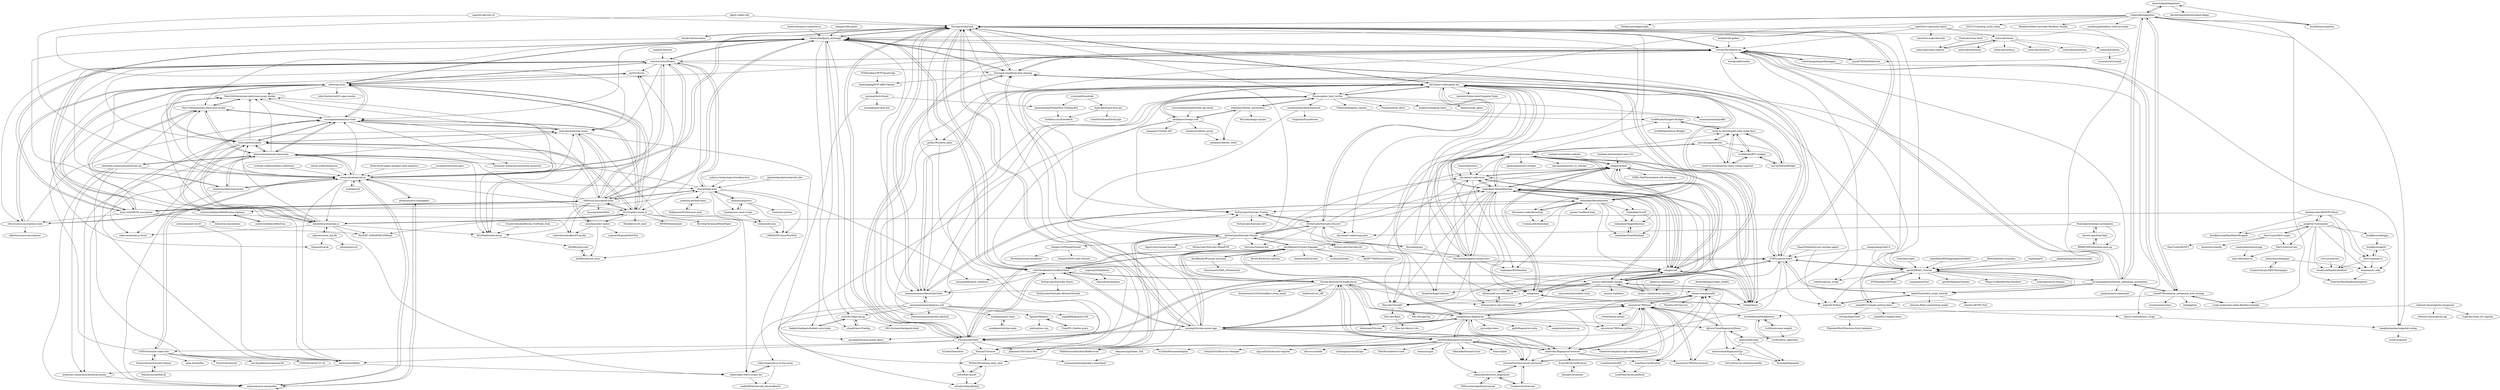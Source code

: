 digraph G {
"decentraland/dappeteer" -> "ChainSafe/dappeteer"
"decentraland/dappeteer" -> "decentraland/decentraland-dapps" ["e"=1]
"skillnull/DeviceJs" -> "AJLoveChina/fingerprintDemo"
"skillnull/DeviceJs" -> "mestarshine/fingerprint2js"
"skillnull/DeviceJs" -> "winner-hue/pjstealth"
"skillnull/DeviceJs" -> "fanxinqi/fingerprint"
"AJLoveChina/fingerprintDemo" -> "musiclover789/luna"
"AJLoveChina/fingerprintDemo" -> "winner-hue/pjstealth"
"AJLoveChina/fingerprintDemo" -> "musiclover789/luna-browser"
"AJLoveChina/fingerprintDemo" -> "mestarshine/fingerprint2js"
"AJLoveChina/fingerprintDemo" -> "skillnull/DeviceJs"
"AJLoveChina/fingerprintDemo" -> "fanxinqi/fingerprint"
"binance/binance-connector-js" -> "catsats/backpack_exchange" ["e"=1]
"lorey/mlscraper" -> "gm365/Web3_Tutorial" ["e"=1]
"kodadot/nft-gallery" -> "wxtsky/MyWalletScan" ["e"=1]
"ChainSafe/dappeteer" -> "decentraland/dappeteer"
"ChainSafe/dappeteer" -> "Synthetixio/synpress" ["e"=1]
"ChainSafe/dappeteer" -> "TenKeyLabs/dappwright" ["e"=1]
"ChainSafe/dappeteer" -> "luoyeETH/selenium_metamask_auto_testing"
"ChainSafe/dappeteer" -> "GGCCCC/airdrop_multi_claim" ["e"=1]
"ChainSafe/dappeteer" -> "javerianadeem/selenium_metamask_automation"
"ChainSafe/dappeteer" -> "script-money/ens-claim-flashbot-example" ["e"=1]
"ChainSafe/dappeteer" -> "flashbots/ethers-provider-flashbots-bundle" ["e"=1]
"ChainSafe/dappeteer" -> "liangfenxiaodao/snapshot-voting"
"ChainSafe/dappeteer" -> "Fooyao/galxe_bind_twitter"
"ChainSafe/dappeteer" -> "cawabunga/headless-web3-provider"
"ChainSafe/dappeteer" -> "0xsongsu/dailytask"
"AtuboDad/playwright_stealth" -> "winner-hue/pjstealth" ["e"=1]
"Synthetixio/synpress" -> "ChainSafe/dappeteer" ["e"=1]
"Synthetixio/synpress" -> "decentraland/dappeteer" ["e"=1]
"chainfeeds/RSSAggregatorforWeb3" -> "gm365/Web3_Tutorial" ["e"=1]
"fltenwall/web3-awesome" -> "gm365/Web3_Tutorial" ["e"=1]
"ordinals/ord" -> "atomicals/atomicals-js" ["e"=1]
"script-money/ens-claim-flashbot-example" -> "luoyeETH/selenium_metamask_auto_testing" ["e"=1]
"wangschang/web3.0" -> "gm365/Web3_Tutorial" ["e"=1]
"wangschang/web3.0" -> "COINsciencer/web3" ["e"=1]
"tmplink/ipv6" -> "gm365/Web3_Tutorial" ["e"=1]
"gm365/Web3_Tutorial" -> "AndreTsao/web3_script_tutorial"
"gm365/Web3_Tutorial" -> "0xsongsu/dailytask"
"gm365/Web3_Tutorial" -> "COINsciencer/web3"
"gm365/Web3_Tutorial" -> "wxtsky/MyWalletScan"
"gm365/Web3_Tutorial" -> "Wiger123/BuidlerDao-Flashbot" ["e"=1]
"gm365/Web3_Tutorial" -> "junjie9021/simple-airdrop-demo"
"gm365/Web3_Tutorial" -> "web3yc/zksync_script" ["e"=1]
"gm365/Web3_Tutorial" -> "icepy/0x-Python"
"gm365/Web3_Tutorial" -> "hotbroker/jiucai-dreame"
"gm365/Web3_Tutorial" -> "catsats/backpack_exchange"
"gm365/Web3_Tutorial" -> "WTFAcademy/WTF-gm" ["e"=1]
"gm365/Web3_Tutorial" -> "xiaozaa/mintTool" ["e"=1]
"gm365/Web3_Tutorial" -> "foolstack-omg/block-tech-sharing" ["e"=1]
"gm365/Web3_Tutorial" -> "javerianadeem/selenium_metamask_automation"
"gm365/Web3_Tutorial" -> "gm365/BalanceChecker"
"CheshireCaat/playwright-with-fingerprints" -> "winner-hue/pjstealth" ["e"=1]
"zkqiang/hangzhou-house-guide" -> "gm365/Web3_Tutorial" ["e"=1]
"luoyeETH/selenium_metamask_auto_testing" -> "javerianadeem/selenium_metamask_automation"
"luoyeETH/selenium_metamask_auto_testing" -> "wxtsky/MyWalletScan"
"luoyeETH/selenium_metamask_auto_testing" -> "junjie9021/simple-airdrop-demo"
"luoyeETH/selenium_metamask_auto_testing" -> "script-money/ens-claim-flashbot-example" ["e"=1]
"luoyeETH/selenium_metamask_auto_testing" -> "ericet/cosmos-learn" ["e"=1]
"luoyeETH/selenium_metamask_auto_testing" -> "ChainSafe/dappeteer"
"luoyeETH/selenium_metamask_auto_testing" -> "lixk/apptest"
"javerianadeem/selenium_metamask_automation" -> "luoyeETH/selenium_metamask_auto_testing"
"javerianadeem/selenium_metamask_automation" -> "aimkiray/auto-metamask"
"javerianadeem/selenium_metamask_automation" -> "AndreTsao/web3_script_tutorial"
"javerianadeem/selenium_metamask_automation" -> "ymmmmmmmm/BeraChainTools" ["e"=1]
"javerianadeem/selenium_metamask_automation" -> "ChainSafe/dappeteer"
"javerianadeem/selenium_metamask_automation" -> "0xsongsu/dailytask"
"javerianadeem/selenium_metamask_automation" -> "wxtsky/MyWalletScan"
"javerianadeem/selenium_metamask_automation" -> "foolstack-omg/block-tech-sharing" ["e"=1]
"foolstack-omg/block-tech-sharing" -> "0xsongsu/dailytask" ["e"=1]
"foolstack-omg/block-tech-sharing" -> "Fooyao/web3Task" ["e"=1]
"foolstack-omg/block-tech-sharing" -> "catsats/backpack_exchange" ["e"=1]
"foolstack-omg/block-tech-sharing" -> "COINsciencer/web3" ["e"=1]
"foolstack-omg/block-tech-sharing" -> "AmazingAng/WTF-ARB-Claimer" ["e"=1]
"foolstack-omg/block-tech-sharing" -> "the-laziest-coder/galxe-aio" ["e"=1]
"foolstack-omg/block-tech-sharing" -> "wxtsky/MyWalletScan" ["e"=1]
"starknet-edu/starknet-cairo-101" -> "czbag/starknet" ["e"=1]
"starknet-io/starknet-website" -> "czbag/starknet" ["e"=1]
"WTFAcademy/WTF-gm" -> "gm365/Web3_Tutorial" ["e"=1]
"FuelLabs/sway-farm" -> "initia-labs/initia-registry" ["e"=1]
"robotchangzhang/nftqianggou" -> "liangfenxiaodao/snapshot-voting" ["e"=1]
"robotchangzhang/nftqianggou" -> "wxtsky/MyWalletScan" ["e"=1]
"FairCrypto/XEN-crypto" -> "FairCrypto/XENFT"
"FairCrypto/XEN-crypto" -> "jacklevin74/xenminer"
"FairCrypto/XEN-crypto" -> "atomizexyz/xenfyi"
"FairCrypto/XEN-crypto" -> "FairCrypto/sol-xen"
"liangfenxiaodao/snapshot-voting" -> "ericet/snapshot"
"sm1ck/snapshotvoter" -> "razeb-in-sec/stargate-roles-stake-farm"
"sm1ck/snapshotvoter" -> "sm1ck/TestnetBridge"
"sm1ck/snapshotvoter" -> "razeb-in-sec/adspower-mass-voting-snapshot"
"sm1ck/snapshotvoter" -> "zaivanza/all-in-one-v2"
"sm1ck/snapshotvoter" -> "ryu666zaki/BTC.bridger"
"C0mbustibll/galxe_claimer" -> "ryu666zaki/Stargate-Bridger"
"AndreTsao/web3_script_tutorial" -> "icepy/0x-Python"
"AndreTsao/web3_script_tutorial" -> "gm365/Web3_Tutorial"
"AndreTsao/web3_script_tutorial" -> "atlantis-l/EVMs-Tool"
"AndreTsao/web3_script_tutorial" -> "COINsciencer/web3"
"AndreTsao/web3_script_tutorial" -> "Autumn-Rains-yan/airdrop-spider"
"WTFAcademy/WTF-JavaScript" -> "AmazingAng/WTF-ARB-Claimer" ["e"=1]
"CryptoCellLabs/Bitcoin_FullNode_Data" -> "WizzWallet/elex-proxy"
"razeb-in-sec/stargate-roles-stake-farm" -> "razeb-in-sec/adspower-mass-voting-snapshot"
"razeb-in-sec/stargate-roles-stake-farm" -> "sm1ck/TestnetBridge"
"razeb-in-sec/stargate-roles-stake-farm" -> "ryu666zaki/BTC.bridger"
"razeb-in-sec/stargate-roles-stake-farm" -> "sm1ck/snapshotvoter"
"razeb-in-sec/stargate-roles-stake-farm" -> "ryu666zaki/Stargate-Bridger"
"razeb-in-sec/adspower-mass-voting-snapshot" -> "razeb-in-sec/stargate-roles-stake-farm"
"razeb-in-sec/adspower-mass-voting-snapshot" -> "ryu666zaki/BTC.bridger"
"CryptoCellLabs/XEN-Whitepaper" -> "atomizexyz/litepaper"
"atomizexyz/litepaper" -> "CryptoCellLabs/XEN-Whitepaper"
"atomizexyz/litepaper" -> "xenartist/x1-wiki"
"trevorhobenshield/twitter-api-client" -> "alenkimov/tweepy-self" ["e"=1]
"ordinals-wallet/ordinals-collections" -> "atomicals/atomicals-js" ["e"=1]
"the-laziest-coder/zora" -> "Elez-dev/ZoraAIO"
"the-laziest-coder/zora" -> "czbag/scroll"
"the-laziest-coder/zora" -> "czbag/base"
"the-laziest-coder/zora" -> "czbag/starknet"
"the-laziest-coder/zora" -> "realaskaer/AttackMachine"
"Next-DAO/atomicals-electrumx-docker" -> "Next-DAO/atomicals-electrumx-proxy-docker"
"Next-DAO/atomicals-electrumx-docker" -> "atomicals/electrumx-proxy"
"Next-DAO/atomicals-electrumx-docker" -> "atomicals/atomicals-electrumx"
"Next-DAO/atomicals-electrumx-docker" -> "wusimpl/atommical-js-tools"
"unisat-wallet/extension" -> "atomicals/atomicals-js" ["e"=1]
"jacklevin74/xenminer" -> "shanhaicoder/XENGPUMiner"
"jacklevin74/xenminer" -> "JozefJarosciak/XenMinerWrapper"
"jacklevin74/xenminer" -> "FairCrypto/go-x1"
"jacklevin74/xenminer" -> "TreeCityWes/XenBlocksExplorer"
"jacklevin74/xenminer" -> "woodysoil/XenblocksMiner"
"jacklevin74/xenminer" -> "FairCrypto/sol-xen"
"jacklevin74/xenminer" -> "JozefJarosciak/xgpu"
"jacklevin74/xenminer" -> "FairCrypto/XEN-crypto"
"jacklevin74/xenminer" -> "xenartist/x1-wiki"
"wxtsky/MyWalletScan" -> "luoyeETH/MyWalletScan"
"wxtsky/MyWalletScan" -> "0xsongsu/dailytask"
"wxtsky/MyWalletScan" -> "catsats/backpack_exchange"
"wxtsky/MyWalletScan" -> "zksync-web3/zksync_script"
"wxtsky/MyWalletScan" -> "foolstack-omg/block-tech-sharing" ["e"=1]
"wxtsky/MyWalletScan" -> "robotchangzhang/nftqianggou" ["e"=1]
"wxtsky/MyWalletScan" -> "luoyeETH/selenium_metamask_auto_testing"
"wxtsky/MyWalletScan" -> "wxtsky/addrtracker"
"wxtsky/MyWalletScan" -> "ymmmmmmmm/BeraChainTools" ["e"=1]
"wxtsky/MyWalletScan" -> "Fooyao/web3Task"
"wxtsky/MyWalletScan" -> "sfter/cias-mint"
"wxtsky/MyWalletScan" -> "web3yc/zksync_script" ["e"=1]
"wxtsky/MyWalletScan" -> "gm365/Web3_Tutorial"
"wxtsky/MyWalletScan" -> "czbag/zksync" ["e"=1]
"wxtsky/MyWalletScan" -> "vectorisvector/Polaris"
"AmazingAng/WTF-ARB-Claimer" -> "zmzimpl/auto-friend"
"atomicals/atomicals-js" -> "atomicals/atomicals-electrumx"
"atomicals/atomicals-js" -> "vectorisvector/Polaris"
"atomicals/atomicals-js" -> "hack-ink/atomicalsir"
"atomicals/atomicals-js" -> "IErcOrg/ierc-miner-js"
"atomicals/atomicals-js" -> "Next-DAO/atomicals-electrumx-proxy-docker"
"atomicals/atomicals-js" -> "wusimpl/atommical-js-tools"
"atomicals/atomicals-js" -> "0xsongsu/dailytask"
"atomicals/atomicals-js" -> "ordinals/ord" ["e"=1]
"atomicals/atomicals-js" -> "danieleth2/atomicals-js"
"atomicals/atomicals-js" -> "neal-zhu/atomicals-miner"
"atomicals/atomicals-js" -> "Next-DAO/atomicals-electrumx-docker"
"atomicals/atomicals-js" -> "sfter/cias-mint"
"atomicals/atomicals-js" -> "nishuzumi/collider"
"atomicals/atomicals-js" -> "ubuygold/go-noss"
"atomicals/atomicals-js" -> "CATProtocol/cat-token-box"
"Virtual-Browser/VirtualBrowser" -> "zmzimpl/chrome-power-app"
"Virtual-Browser/VirtualBrowser" -> "omegaee/my-fingerprint"
"Virtual-Browser/VirtualBrowser" -> "web3ToolBoxDev/toolBoxClient"
"Virtual-Browser/VirtualBrowser" -> "musiclover789/luna"
"Virtual-Browser/VirtualBrowser" -> "zhaotoday/fingerprint-browser"
"Virtual-Browser/VirtualBrowser" -> "adryfish/fingerprint-chromium"
"Virtual-Browser/VirtualBrowser" -> "devilflasher/Chrome-Manager"
"Virtual-Browser/VirtualBrowser" -> "winner-hue/pjstealth"
"Virtual-Browser/VirtualBrowser" -> "MiddleSchoolStudent/BotBrowser" ["e"=1]
"Virtual-Browser/VirtualBrowser" -> "dreamhunter2333/cloudflare_temp_email" ["e"=1]
"Virtual-Browser/VirtualBrowser" -> "zmzimpl/chrome-power-chromium"
"Virtual-Browser/VirtualBrowser" -> "daisixuan/Fchrome" ["e"=1]
"Virtual-Browser/VirtualBrowser" -> "LoseNine/ruyiBrowser"
"Virtual-Browser/VirtualBrowser" -> "0xStarLabs/StarLabs-Monad"
"Virtual-Browser/VirtualBrowser" -> "lexiforest/curl_cffi" ["e"=1]
"zaivanza/all-in-one-v2" -> "realaskaer/AttackMachine"
"zaivanza/all-in-one-v2" -> "munris-vlad/wallet-checker"
"zaivanza/all-in-one-v2" -> "czbag/scroll"
"zaivanza/all-in-one-v2" -> "sm1ck/snapshotvoter"
"zaivanza/all-in-one-v2" -> "the-laziest-coder/zora"
"zaivanza/all-in-one-v2" -> "czbag/zksync" ["e"=1]
"zaivanza/all-in-one-v2" -> "cppmyk/layerzero-bridger" ["e"=1]
"zaivanza/all-in-one-v2" -> "th0masi/all-cex-withdrawal"
"zaivanza/all-in-one-v2" -> "zaivanza/layerzero_tx_checker" ["e"=1]
"zaivanza/all-in-one-v2" -> "czbag/starknet"
"zaivanza/all-in-one-v2" -> "razeb-in-sec/stargate-roles-stake-farm"
"zaivanza/all-in-one-v2" -> "czbag/base"
"zaivanza/all-in-one-v2" -> "ryu666zaki/Stargate-Bridger"
"zaivanza/all-in-one-v2" -> "th0masi/all-in-one-withdrawal"
"zaivanza/all-in-one-v2" -> "MsLolita/backpack-volume-auto"
"munris-vlad/wallet-checker" -> "czbag/scroll"
"munris-vlad/wallet-checker" -> "realaskaer/AttackMachine"
"munris-vlad/wallet-checker" -> "zaivanza/all-in-one-v2"
"munris-vlad/wallet-checker" -> "czbag/starknet"
"munris-vlad/wallet-checker" -> "munris-vlad/airdrop-checker"
"munris-vlad/wallet-checker" -> "czbag/zksync" ["e"=1]
"munris-vlad/wallet-checker" -> "czbag/base"
"munris-vlad/wallet-checker" -> "the-laziest-coder/zora"
"munris-vlad/wallet-checker" -> "th0masi/all-cex-withdrawal"
"munris-vlad/wallet-checker" -> "th0masi/all-in-one-withdrawal"
"munris-vlad/wallet-checker" -> "raznorabochiy/wallets-tools"
"munris-vlad/wallet-checker" -> "munris-vlad/base"
"munris-vlad/wallet-checker" -> "ibsial/GarbageCollector"
"czbag/base" -> "czbag/starknet"
"czbag/base" -> "czbag/scroll"
"czbag/base" -> "czbag/zksync" ["e"=1]
"czbag/base" -> "Elez-dev/ZoraAIO"
"jamesbachini/FriendTech-Trading-Bot" -> "ItsAditya-xyz/friendtech"
"okx/js-wallet-sdk" -> "0xsongsu/dailytask" ["e"=1]
"okx/js-wallet-sdk" -> "neal-zhu/atomicals-miner" ["e"=1]
"CrackerCat/r0chrome" -> "zmzimpl/chrome-power-chromium"
"CrackerCat/r0chrome" -> "yanminhui/browser_fingerprint"
"atomicals/atomicals-electrumx" -> "atomicals/electrumx-proxy"
"atomicals/atomicals-electrumx" -> "atomicals/atomicals-js"
"atomicals/atomicals-electrumx" -> "WizzWallet/elex-proxy"
"atomicals/atomicals-electrumx" -> "Next-DAO/atomicals-electrumx-docker"
"atomicals/atomicals-electrumx" -> "atomicals-community/atomicals-go"
"atomicals/atomicals-electrumx" -> "atomicals/avm-interpreter"
"atomicals/atomicals-electrumx" -> "wusimpl/atommical-js-tools"
"atomicals/atomicals-electrumx" -> "Next-DAO/atomicals-electrumx-proxy-docker"
"atomicals/atomicals-electrumx" -> "atomicals-community/awesome-atomicals"
"atomicals/atomicals-electrumx" -> "hack-ink/atomicalsir"
"atomicals/atomicals-electrumx" -> "atomicals-community/atomicals-guide"
"winner-hue/pjstealth" -> "musiclover789/luna"
"winner-hue/pjstealth" -> "RuoShui-0014/js-env" ["e"=1]
"winner-hue/pjstealth" -> "musiclover789/luna_python"
"shanhaicoder/XENGPUMiner" -> "jacklevin74/xenminer"
"shanhaicoder/XENGPUMiner" -> "JozefJarosciak/XenMinerWrapper"
"shanhaicoder/XENGPUMiner" -> "woodysoil/XenblocksMiner"
"shanhaicoder/XENGPUMiner" -> "FairCrypto/go-x1"
"shanhaicoder/XENGPUMiner" -> "danieleth2/atomicals-js"
"kopy-kat/friend-tech-api" -> "ColinPlatt/friendTechLogin"
"kopy-kat/friend-tech-api" -> "ItsAditya-xyz/friendtech"
"evmcheb/friendrekt" -> "kopy-kat/friend-tech-api" ["e"=1]
"evmcheb/friendrekt" -> "jamesbachini/FriendTech-Trading-Bot" ["e"=1]
"tcc0lin/KernelModification" -> "tcc0lin/awsome-magisk" ["e"=1]
"tcc0lin/KernelModification" -> "tcc0lin/dirty_algorithm"
"th0masi/all-in-one-withdrawal" -> "th0masi/all-cex-withdrawal"
"czbag/zksync" -> "czbag/scroll" ["e"=1]
"czbag/zksync" -> "czbag/base" ["e"=1]
"czbag/zksync" -> "czbag/starknet" ["e"=1]
"czbag/zksync" -> "realaskaer/AttackMachine" ["e"=1]
"czbag/zksync" -> "munris-vlad/wallet-checker" ["e"=1]
"czbag/zksync" -> "zaivanza/all-in-one-v2" ["e"=1]
"th0masi/all-cex-withdrawal" -> "th0masi/all-in-one-withdrawal"
"czbag/starknet" -> "czbag/base"
"czbag/starknet" -> "czbag/scroll"
"czbag/starknet" -> "czbag/zksync" ["e"=1]
"czbag/starknet" -> "munris-vlad/wallet-checker"
"czbag/starknet" -> "the-laziest-coder/zora"
"czbag/starknet" -> "SYBIL-MAFIA/starknet-soft-retrodrops"
"czbag/starknet" -> "realaskaer/AttackMachine"
"tcc0lin/awsome-magisk" -> "tcc0lin/KernelModification" ["e"=1]
"tcc0lin/awsome-magisk" -> "tcc0lin/dirty_algorithm" ["e"=1]
"atomicals/electrumx-proxy" -> "atomicals/atomicals-js"
"atomicals/electrumx-proxy" -> "atomicals/atomicals-electrumx"
"atomicals/electrumx-proxy" -> "atomicals/avm-interpreter"
"atomicals/electrumx-proxy" -> "Next-DAO/atomicals-electrumx-docker"
"junjie9021/simple-airdrop-demo" -> "junjie9021/simple-demo"
"junjie9021/simple-airdrop-demo" -> "wxtsky/XApiClient"
"junjie9021/simple-airdrop-demo" -> "zksync-web3/zksync_script"
"wxtsky/XApiClient" -> "FlipsiderEfer/Ethereum-Early-Adopters"
"luoyeETH/MyWalletScan" -> "wxtsky/MyWalletScan"
"zmzimpl/auto-friend" -> "zmzimpl/post-tech-bot"
"zmzimpl/auto-friend" -> "zmzimpl/chromes-power-demo"
"zmzimpl/auto-friend" -> "jamesbachini/FriendTech-Trading-Bot"
"sm1ck/TestnetBridge" -> "ryu666zaki/BTC.bridger"
"sm1ck/TestnetBridge" -> "razeb-in-sec/stargate-roles-stake-farm"
"tcc0lin/dirty_algorithm" -> "tcc0lin/KernelModification"
"Fooyao/galxe_bind_twitter" -> "Fooyao/twitter_Bind"
"Fooyao/galxe_bind_twitter" -> "alenkimov/better_automation"
"Fooyao/galxe_bind_twitter" -> "3lang3/script_galxe"
"Fooyao/galxe_bind_twitter" -> "ymmmmmmmm/puffer"
"Fooyao/galxe_bind_twitter" -> "satisfywithmylife/b2network"
"Fooyao/galxe_bind_twitter" -> "C0mbustibll/galxe_claimer"
"Fooyao/galxe_bind_twitter" -> "Fooyao/Ultiverse"
"Fooyao/galxe_bind_twitter" -> "the-laziest-coder/galxe-aio"
"Fooyao/galxe_bind_twitter" -> "makarworld/ggzip-claim"
"alenkimov/better_proxy" -> "alenkimov/better_web3"
"alenkimov/better_automation" -> "alenkimov/better_web3"
"alenkimov/better_automation" -> "alenkimov/tweepy-self"
"alenkimov/better_automation" -> "Fooyao/galxe_bind_twitter"
"alenkimov/better_automation" -> "MsLolita/magic-square"
"ryu666zaki/Stargate-Bridger" -> "razeb-in-sec/stargate-roles-stake-farm"
"ryu666zaki/Stargate-Bridger" -> "ryu666zaki/zkSync-Bridger" ["e"=1]
"ryu666zaki/BTC.bridger" -> "sm1ck/TestnetBridge"
"ryu666zaki/BTC.bridger" -> "razeb-in-sec/adspower-mass-voting-snapshot"
"ryu666zaki/BTC.bridger" -> "razeb-in-sec/stargate-roles-stake-farm"
"JozefJarosciak/xgpu" -> "JozefJarosciak/X1"
"zksync-web3/zksync_script" -> "liangfenxiaodao/snapshot-voting"
"yanminhui/browser_fingerprint" -> "zmzimpl/chrome-power-chromium"
"yanminhui/browser_fingerprint" -> "FPEsocrter/openFpchromium"
"yanminhui/browser_fingerprint" -> "CrackerCat/r0chrome"
"FairCrypto/go-x1" -> "JozefJarosciak/X1"
"FairCrypto/go-x1" -> "woodysoil/XenblocksMiner"
"FairCrypto/go-x1" -> "xenartist/x1-wiki"
"tonyke-bot/ore-miner" -> "0xsongsu/dailytask" ["e"=1]
"tonyke-bot/ore-miner" -> "nishuzumi/collider" ["e"=1]
"disler/multi-agent-postgres-data-analytics" -> "atomicals/atomicals-js" ["e"=1]
"czbag/scroll" -> "czbag/base"
"czbag/scroll" -> "czbag/zksync" ["e"=1]
"czbag/scroll" -> "czbag/starknet"
"czbag/scroll" -> "munris-vlad/wallet-checker"
"czbag/scroll" -> "realaskaer/AttackMachine"
"czbag/scroll" -> "the-laziest-coder/zora"
"czbag/scroll" -> "zaivanza/all-in-one-v2"
"czbag/scroll" -> "the-laziest-coder/galxe-aio"
"czbag/scroll" -> "th0masi/all-cex-withdrawal"
"czbag/scroll" -> "Elez-dev/ZoraAIO"
"regolith-labs/ore-cli" -> "atomicals/atomicals-js" ["e"=1]
"regolith-labs/ore-cli" -> "0xsongsu/dailytask" ["e"=1]
"zmzimpl/chrome-power-app" -> "Virtual-Browser/VirtualBrowser"
"zmzimpl/chrome-power-app" -> "devilflasher/Chrome-Manager"
"zmzimpl/chrome-power-app" -> "omegaee/my-fingerprint"
"zmzimpl/chrome-power-app" -> "web3ToolBoxDev/toolBoxClient"
"zmzimpl/chrome-power-app" -> "zmzimpl/chrome-power-chromium"
"zmzimpl/chrome-power-app" -> "0xsongsu/dailytask"
"zmzimpl/chrome-power-app" -> "zhaotoday/fingerprint-browser"
"zmzimpl/chrome-power-app" -> "foolstack-omg/block-tech-sharing" ["e"=1]
"zmzimpl/chrome-power-app" -> "Fooyao/web3Task"
"zmzimpl/chrome-power-app" -> "0xStarLabs/StarLabs-Monad"
"zmzimpl/chrome-power-app" -> "wxtsky/MyWalletScan"
"zmzimpl/chrome-power-app" -> "COINsciencer/web3"
"zmzimpl/chrome-power-app" -> "zmzimpl/chromes-power-demo"
"zmzimpl/chrome-power-app" -> "musiclover789/luna"
"zmzimpl/chrome-power-app" -> "adryfish/fingerprint-chromium"
"zmzimpl/chrome-power-chromium" -> "CrackerCat/r0chrome"
"zmzimpl/chrome-power-chromium" -> "yanminhui/browser_fingerprint"
"zmzimpl/chrome-power-chromium" -> "musiclover789/luna"
"vectorisvector/Polaris" -> "sfter/evm-inscription-mint"
"vectorisvector/Polaris" -> "sfter/cias-mint"
"vectorisvector/Polaris" -> "hosir-web3/EVM_inscription"
"vectorisvector/Polaris" -> "catsats/backpack_exchange"
"vectorisvector/Polaris" -> "sfter/cosmos-inscriptions-mint"
"vectorisvector/Polaris" -> "danieleth2/atomicals-js"
"vectorisvector/Polaris" -> "atomicals/atomicals-js"
"vectorisvector/Polaris" -> "hack-ink/atomicalsir"
"vectorisvector/Polaris" -> "ubuygold/go-noss"
"vectorisvector/Polaris" -> "IErcOrg/ierc-miner-js"
"vectorisvector/Polaris" -> "qzz0518/coss"
"vectorisvector/Polaris" -> "foolstack-omg/block-tech-sharing" ["e"=1]
"vectorisvector/Polaris" -> "neal-zhu/atomicals-miner"
"vectorisvector/Polaris" -> "Fooyao/evmink"
"vectorisvector/Polaris" -> "wxtsky/MyWalletScan"
"omegaee/my-fingerprint" -> "Virtual-Browser/VirtualBrowser"
"omegaee/my-fingerprint" -> "zmzimpl/chrome-power-app"
"omegaee/my-fingerprint" -> "musiclover789/luna"
"omegaee/my-fingerprint" -> "zhaotoday/fingerprint-browser"
"omegaee/my-fingerprint" -> "winner-hue/pjstealth"
"omegaee/my-fingerprint" -> "adryfish/fingerprint-chromium"
"omegaee/my-fingerprint" -> "zmzimpl/chrome-power-chromium"
"omegaee/my-fingerprint" -> "pysunday/sdenv" ["e"=1]
"omegaee/my-fingerprint" -> "daisixuan/Fchrome" ["e"=1]
"omegaee/my-fingerprint" -> "devilflasher/Chrome-Manager"
"omegaee/my-fingerprint" -> "MiddleSchoolStudent/BotBrowser" ["e"=1]
"omegaee/my-fingerprint" -> "apify/fingerprint-suite" ["e"=1]
"omegaee/my-fingerprint" -> "wangluozhe/requests-go" ["e"=1]
"omegaee/my-fingerprint" -> "musiclover789/luna_python"
"omegaee/my-fingerprint" -> "AJLoveChina/fingerprintDemo"
"MsLolita/grass" -> "MsLolita/backpack-volume-auto" ["e"=1]
"MsLolita/grass" -> "0xStarLabs/StarLabs-Twitter" ["e"=1]
"MsLolita/grass" -> "realaskaer/AttackMachine" ["e"=1]
"MsLolita/grass" -> "the-laziest-coder/galxe-aio" ["e"=1]
"taranjeet/awesome-gpts" -> "atomicals/atomicals-js" ["e"=1]
"0xStarLabs/StarLabs-Discord" -> "0xStarLabs/StarLabs-Twitter"
"0xStarLabs/StarLabs-Discord" -> "the-laziest-coder/galxe-aio"
"0xStarLabs/StarLabs-Discord" -> "0xStarLabs/StarLabs-Monad"
"0xStarLabs/StarLabs-Discord" -> "Elez-dev/ZoraAIO"
"0xStarLabs/StarLabs-Discord" -> "the-laziest-coder/yoga-petz"
"0xStarLabs/StarLabs-Discord" -> "czbag/starknet"
"0xStarLabs/StarLabs-Discord" -> "Divvinus/Somnia-Bot"
"0xStarLabs/StarLabs-Discord" -> "realaskaer/AttackMachine"
"0xStarLabs/StarLabs-Discord" -> "0xStarLabs/StarLabs-0G"
"the-laziest-coder/galxe-aio" -> "the-laziest-coder/yoga-petz"
"the-laziest-coder/galxe-aio" -> "czbag/scroll"
"the-laziest-coder/galxe-aio" -> "the-laziest-coder/zora"
"the-laziest-coder/galxe-aio" -> "realaskaer/AttackMachine"
"the-laziest-coder/galxe-aio" -> "Fooyao/galxe_bind_twitter"
"the-laziest-coder/galxe-aio" -> "0xStarLabs/StarLabs-Discord"
"the-laziest-coder/galxe-aio" -> "0xStarLabs/StarLabs-Twitter"
"the-laziest-coder/galxe-aio" -> "the-laziest-coder/berachain"
"the-laziest-coder/galxe-aio" -> "realaskaer/BeraMachine"
"the-laziest-coder/galxe-aio" -> "ymmmmmmmm/BeraChainTools" ["e"=1]
"the-laziest-coder/galxe-aio" -> "dante4rt/Galxe-AutoComplete-Tasks" ["e"=1]
"the-laziest-coder/galxe-aio" -> "alenkimov/tweepy-self"
"the-laziest-coder/galxe-aio" -> "ibsial/GarbageCollector"
"the-laziest-coder/galxe-aio" -> "parkLGW/xterio_palio"
"the-laziest-coder/galxe-aio" -> "0xsongsu/dailytask"
"0xsongsu/dailytask" -> "ymmmmmmmm/BeraChainTools" ["e"=1]
"0xsongsu/dailytask" -> "catsats/backpack_exchange"
"0xsongsu/dailytask" -> "Fooyao/web3Task"
"0xsongsu/dailytask" -> "foolstack-omg/block-tech-sharing" ["e"=1]
"0xsongsu/dailytask" -> "the-laziest-coder/galxe-aio"
"0xsongsu/dailytask" -> "wxtsky/MyWalletScan"
"0xsongsu/dailytask" -> "tonyke-bot/ore-miner" ["e"=1]
"0xsongsu/dailytask" -> "web3ToolBoxDev/toolBoxClient"
"0xsongsu/dailytask" -> "Fooyao/galxe_bind_twitter"
"0xsongsu/dailytask" -> "zmzimpl/chrome-power-app"
"0xsongsu/dailytask" -> "COINsciencer/web3"
"0xsongsu/dailytask" -> "realaskaer/BeraMachine"
"0xsongsu/dailytask" -> "atomicals/atomicals-js"
"0xsongsu/dailytask" -> "parkLGW/xterio_palio"
"0xsongsu/dailytask" -> "junjie9021/simple-airdrop-demo"
"realaskaer/AttackMachine" -> "realaskaer/BeraMachine"
"realaskaer/AttackMachine" -> "czbag/scroll"
"realaskaer/AttackMachine" -> "munris-vlad/wallet-checker"
"realaskaer/AttackMachine" -> "zaivanza/all-in-one-v2"
"realaskaer/AttackMachine" -> "czbag/zksync" ["e"=1]
"realaskaer/AttackMachine" -> "realaskaer/Scroll"
"realaskaer/AttackMachine" -> "the-laziest-coder/zora"
"realaskaer/AttackMachine" -> "czbag/base"
"realaskaer/AttackMachine" -> "czbag/starknet"
"realaskaer/AttackMachine" -> "realaskaer/EthMachine"
"realaskaer/AttackMachine" -> "the-laziest-coder/galxe-aio"
"realaskaer/AttackMachine" -> "Elez-dev/ZoraAIO"
"realaskaer/AttackMachine" -> "MsLolita/backpack-volume-auto"
"realaskaer/AttackMachine" -> "ibsial/GarbageCollector"
"realaskaer/AttackMachine" -> "realaskaer/DegenMachine"
"cyberus-technology/virtualbox-kvm" -> "ubuygold/go-noss" ["e"=1]
"catsats/backpack_exchange" -> "0xsongsu/dailytask"
"catsats/backpack_exchange" -> "web3ToolBoxDev/toolBoxClient"
"catsats/backpack_exchange" -> "faskety/backpack-faskety-auto-trade"
"catsats/backpack_exchange" -> "foolstack-omg/block-tech-sharing" ["e"=1]
"catsats/backpack_exchange" -> "sfter/cias-mint"
"catsats/backpack_exchange" -> "vectorisvector/Polaris"
"catsats/backpack_exchange" -> "syp25815/bpx-api-py"
"catsats/backpack_exchange" -> "wxtsky/MyWalletScan"
"catsats/backpack_exchange" -> "COINsciencer/web3"
"catsats/backpack_exchange" -> "ymmmmmmmm/BeraChainTools" ["e"=1]
"catsats/backpack_exchange" -> "sfter/evm-inscription-mint"
"catsats/backpack_exchange" -> "shuail0/aevoTrading"
"catsats/backpack_exchange" -> "hosir-web3/EVM_inscription"
"catsats/backpack_exchange" -> "Next-DAO/atomicals-electrumx-docker"
"catsats/backpack_exchange" -> "wusimpl/atommical-js-tools"
"web3ToolBoxDev/toolBoxClient" -> "Fooyao/web3Task"
"web3ToolBoxDev/toolBoxClient" -> "catsats/backpack_exchange"
"web3ToolBoxDev/toolBoxClient" -> "zmzimpl/chrome-power-app"
"web3ToolBoxDev/toolBoxClient" -> "0xsongsu/dailytask"
"web3ToolBoxDev/toolBoxClient" -> "Virtual-Browser/VirtualBrowser"
"web3ToolBoxDev/toolBoxClient" -> "ymmmmmmmm/BeraChainTools" ["e"=1]
"web3ToolBoxDev/toolBoxClient" -> "COINsciencer/web3"
"web3ToolBoxDev/toolBoxClient" -> "ubuygold/Binance_withdraw"
"web3ToolBoxDev/toolBoxClient" -> "devilflasher/Chrome-Manager"
"web3ToolBoxDev/toolBoxClient" -> "fabius8/chromeAuto"
"web3ToolBoxDev/toolBoxClient" -> "0xStarLabs/StarLabs-Xterio"
"ymmmmmmmm/BeraChainTools" -> "realaskaer/BeraMachine" ["e"=1]
"ymmmmmmmm/BeraChainTools" -> "0xsongsu/dailytask" ["e"=1]
"ymmmmmmmm/BeraChainTools" -> "ymmmmmmmm/getgrass_bot" ["e"=1]
"ymmmmmmmm/BeraChainTools" -> "Fooyao/galxe_bind_twitter" ["e"=1]
"ymmmmmmmm/BeraChainTools" -> "the-laziest-coder/galxe-aio" ["e"=1]
"regolith-labs/ore" -> "vectorisvector/Polaris" ["e"=1]
"syp25815/bpx-api-py" -> "faskety/backpack-faskety-auto-trade"
"syp25815/bpx-api-py" -> "CKS-Systems/backpack-client"
"syp25815/bpx-api-py" -> "shuail0/aevoTrading"
"shuail0/aevoTrading" -> "syp25815/bpx-api-py"
"MsLolita/backpack-volume-auto" -> "realaskaer/AttackMachine"
"MsLolita/backpack-volume-auto" -> "the-laziest-coder/zora"
"MsLolita/backpack-volume-auto" -> "zaivanza/all-in-one-v2"
"MsLolita/backpack-volume-auto" -> "czbag/scroll"
"MsLolita/backpack-volume-auto" -> "czbag/starknet"
"MsLolita/backpack-volume-auto" -> "munris-vlad/wallet-checker"
"MsLolita/backpack-volume-auto" -> "th0masi/all-in-one-withdrawal"
"MsLolita/backpack-volume-auto" -> "Elez-dev/ZoraAIO"
"MsLolita/backpack-volume-auto" -> "0xStarLabs/StarLabs-Discord"
"MsLolita/backpack-volume-auto" -> "the-laziest-coder/galxe-aio"
"MsLolita/backpack-volume-auto" -> "realaskaer/EthMachine"
"hosir-web3/EVM_inscription" -> "sfter/cias-mint"
"hosir-web3/EVM_inscription" -> "sfter/evm-inscription-mint"
"hosir-web3/EVM_inscription" -> "vectorisvector/Polaris"
"hosir-web3/EVM_inscription" -> "sfter/cosmos-inscriptions-mint"
"hosir-web3/EVM_inscription" -> "qzz0518/coss"
"hosir-web3/EVM_inscription" -> "catsats/backpack_exchange"
"hosir-web3/EVM_inscription" -> "bitxx/evm-inscriptions"
"hosir-web3/EVM_inscription" -> "ubuygold/go-noss"
"hosir-web3/EVM_inscription" -> "swbird/evmInsBatchTransfer"
"munris-vlad/airdrop-checker" -> "munris-vlad/wallet-checker"
"munris-vlad/airdrop-checker" -> "czbag/scroll"
"munris-vlad/airdrop-checker" -> "realaskaer/AttackMachine"
"plaintextpackets/netprobe_lite" -> "ubuygold/go-noss" ["e"=1]
"0xStarLabs/StarLabs-Twitter" -> "0xStarLabs/StarLabs-Discord"
"0xStarLabs/StarLabs-Twitter" -> "0xStarLabs/StarLabs-AIO"
"initia-labs/initia" -> "initia-labs/initia-registry"
"initia-labs/initia" -> "initia-labs/initia.js"
"initia-labs/initia" -> "initia-labs/minievm"
"initia-labs/initia" -> "initia-labs/miniwasm"
"initia-labs/initia" -> "initia-labs/networks"
"initia-labs/initia" -> "ruesandora/Initia"
"initia-labs/initia-registry" -> "initia-labs/initia"
"IErcOrg/ierc-miner-js" -> "PowERC-20/PoWERC20Miner"
"IErcOrg/ierc-miner-js" -> "zfy666ci/ierc20_mint"
"IErcOrg/ierc-miner-js" -> "danieleth2/atomicals-js"
"IErcOrg/ierc-miner-js" -> "minchenzz/ierc-miner"
"IErcOrg/ierc-miner-js" -> "wusimpl/atommical-js-tools"
"IErcOrg/ierc-miner-js" -> "hack-ink/atomicalsir"
"IErcOrg/ierc-miner-js" -> "Markdei/src20_mint"
"IErcOrg/ierc-miner-js" -> "BFY8556/atomicals"
"IErcOrg/ierc-miner-js" -> "sfter/evm-inscription-mint"
"IErcOrg/ierc-miner-js" -> "qzz0518/coss"
"IErcOrg/ierc-miner-js" -> "sfter/cias-mint"
"IErcOrg/ierc-miner-js" -> "IErcOrg/TechnicalWhitePaper"
"the-laziest-coder/berachain" -> "realaskaer/BeraMachine"
"the-laziest-coder/berachain" -> "vvsmmg-dev/berachain"
"danieleth2/atomicals-js" -> "PowERC-20/PoWERC20Miner"
"danieleth2/atomicals-js" -> "wkler/atomicals-js-boost"
"danieleth2/atomicals-js" -> "WizzWallet/elex-proxy"
"danieleth2/atomicals-js" -> "wkler/open-web3-scripts-list"
"danieleth2/atomicals-js" -> "wusimpl/atommical-js-tools"
"danieleth2/atomicals-js" -> "Next-DAO/atomicals-electrumx-proxy-docker"
"danieleth2/atomicals-js" -> "hack-ink/atomicalsir"
"danieleth2/atomicals-js" -> "neal-zhu/atomicals-miner"
"danieleth2/atomicals-js" -> "okeyzero/evm_Ink_Rs"
"danieleth2/atomicals-js" -> "IErcOrg/ierc-miner-js"
"maxiaoxiong/noss" -> "Upsetin/noss-mint-script"
"maxiaoxiong/noss" -> "ubuygold/go-noss"
"maxiaoxiong/noss" -> "Cloxl/noss-python"
"maxiaoxiong/noss" -> "1498363501/nossPowMint"
"ubuygold/go-noss" -> "maxiaoxiong/noss"
"ubuygold/go-noss" -> "Upsetin/noss-mint-script"
"ubuygold/go-noss" -> "rozbo/node-noss"
"ubuygold/go-noss" -> "ubuygold/Binance_withdraw"
"ubuygold/go-noss" -> "sfter/evm-inscription-mint"
"ubuygold/go-noss" -> "1498363501/nossPowMint"
"ubuygold/go-noss" -> "yuanluoyue/rbnb-mine"
"ubuygold/go-noss" -> "vectorisvector/Polaris"
"ubuygold/go-noss" -> "atomicals/atomicals-electrumx"
"musiclover789/luna" -> "musiclover789/luna-browser"
"musiclover789/luna" -> "winner-hue/pjstealth"
"musiclover789/luna" -> "musiclover789/luna_python"
"musiclover789/luna" -> "zhaotoday/fingerprint-browser"
"musiclover789/luna" -> "zmzimpl/chrome-power-chromium"
"musiclover789/luna" -> "AJLoveChina/fingerprintDemo"
"musiclover789/luna" -> "omegaee/my-fingerprint"
"musiclover789/luna" -> "LoseNine/ruyiBrowser"
"musiclover789/luna" -> "z-bool/Venom-aoman"
"musiclover789/luna" -> "tcc0lin/KernelModification"
"lorenzofox3/zora" -> "the-laziest-coder/zora" ["e"=1]
"FungY911/better-grass" -> "kgregor98/grass"
"sfter/evm-inscription-mint" -> "sfter/cias-mint"
"sfter/evm-inscription-mint" -> "vectorisvector/Polaris"
"sfter/evm-inscription-mint" -> "hosir-web3/EVM_inscription"
"sfter/evm-inscription-mint" -> "sfter/cosmos-inscriptions-mint"
"sfter/evm-inscription-mint" -> "0xsongsu/autoMint"
"sfter/evm-inscription-mint" -> "IErcOrg/ierc-miner-js"
"sfter/evm-inscription-mint" -> "zyxtoworld/batchMintEvmInscriptions"
"sfter/evm-inscription-mint" -> "ubuygold/go-noss"
"sfter/evm-inscription-mint" -> "catsats/backpack_exchange"
"sfter/evm-inscription-mint" -> "qzz0518/coss"
"sfter/evm-inscription-mint" -> "hack-ink/atomicalsir"
"sfter/evm-inscription-mint" -> "wusimpl/atommical-js-tools"
"sfter/evm-inscription-mint" -> "swbird/evmInsBatchTransfer"
"sfter/evm-inscription-mint" -> "atomicals/atomicals-electrumx"
"sfter/evm-inscription-mint" -> "WizzWallet/elex-proxy"
"Elez-dev/Base" -> "Elez-dev/zksync-Lite"
"sfter/cosmos-inscriptions-mint" -> "sfter/cias-mint"
"sfter/cosmos-inscriptions-mint" -> "alfar0x/cosmos-inscriptions"
"sfter/cosmos-inscriptions-mint" -> "sfter/evm-inscription-mint"
"sfter/cosmos-inscriptions-mint" -> "wusimpl/atommical-js-tools"
"alenkimov/tweepy-self" -> "alenkimov/better_automation"
"alenkimov/tweepy-self" -> "0xStarLabs/StarLabs-Twitter"
"alenkimov/tweepy-self" -> "the-laziest-coder/galxe-aio"
"alenkimov/tweepy-self" -> "alenkimov/better_proxy"
"alenkimov/tweepy-self" -> "MrHat365/sollong_daily_task"
"alenkimov/tweepy-self" -> "alenkimov/better_web3"
"alenkimov/tweepy-self" -> "Jaammerr/Twitter-API"
"Nomzegh/zetachain-automation" -> "Axcent-ape/ZetaChain"
"Nomzegh/zetachain-automation" -> "the-laziest-coder/yoga-petz"
"Nomzegh/zetachain-automation" -> "B0R9F3D9/Zetachain-earn-xp"
"nishuzumi/collider" -> "wkler/open-web3-scripts-list"
"nishuzumi/collider" -> "atomicals-community/atomicals-guide"
"WizzWallet/elex-proxy" -> "zfy666ci/ton-mint"
"realaskaer/BeraMachine" -> "the-laziest-coder/berachain"
"realaskaer/BeraMachine" -> "realaskaer/AttackMachine"
"realaskaer/BeraMachine" -> "realaskaer/DegenMachine"
"realaskaer/BeraMachine" -> "ymmmmmmmm/BeraChainTools" ["e"=1]
"realaskaer/BeraMachine" -> "realaskaer/StarkMachine"
"realaskaer/BeraMachine" -> "realaskaer/Scroll"
"realaskaer/BeraMachine" -> "realaskaer/EthMachine"
"realaskaer/BeraMachine" -> "vvsmmg-dev/berachain"
"realaskaer/BeraMachine" -> "guzeev7on/BeraChain" ["e"=1]
"realaskaer/BeraMachine" -> "0xStarLabs/StarLabs-Twitter"
"realaskaer/BeraMachine" -> "the-laziest-coder/galxe-aio"
"realaskaer/BeraMachine" -> "czbag/scroll"
"zfy666ci/ton-mint" -> "zfy666ci/ierc20_mint"
"ymmmmmmmm/getgrass_bot" -> "ymmmmmmmm/BeraChainTools" ["e"=1]
"ymmmmmmmm/getgrass_bot" -> "Fooyao/Ultiverse"
"ymmmmmmmm/getgrass_bot" -> "ymmmmmmmm/pioneer-particle"
"ymmmmmmmm/getgrass_bot" -> "satisfywithmylife/dop"
"ymmmmmmmm/getgrass_bot" -> "monkipon/qna3-main"
"ymmmmmmmm/getgrass_bot" -> "syp25815/bpx-api-py"
"ymmmmmmmm/getgrass_bot" -> "wkler/open-web3-scripts-list"
"ymmmmmmmm/getgrass_bot" -> "kgregor98/grass"
"ymmmmmmmm/getgrass_bot" -> "ziqing888/getgrass-bot" ["e"=1]
"ymmmmmmmm/getgrass_bot" -> "0xsongsu/dailytask"
"ymmmmmmmm/getgrass_bot" -> "Fooyao/galxe_bind_twitter"
"atomicals-community/atomicals-go" -> "atomicals/atomicals-js"
"atomicals-community/atomicals-go" -> "atomicals/avm-interpreter"
"atomicals-community/atomicals-go" -> "atomicals/atomicals-electrumx"
"atomicals-community/atomicals-go" -> "Next-DAO/atomicals-electrumx-docker"
"atomicals-community/atomicals-go" -> "nishuzumi/collider"
"atomicals-community/atomicals-go" -> "atomicals-community/atomicals-guide"
"eknkc/ssr-benchmark" -> "munris-vlad/airdrop-checker" ["e"=1]
"rozbo/node-noss" -> "1498363501/nossPowMint"
"zfy666ci/ierc20_mint" -> "zfy666ci/ton-mint"
"atomicals-community/atomicals-guide" -> "atomicals/avm-interpreter"
"atomicals/atomicals-js" -> "atomicals/electrumx-proxy"
"atomicals/atomicals-js" -> "atomicals/avm-interpreter"
"atomicals/atomicals-js" -> "atomicals/avm-whitepaper"
"sfter/cias-mint" -> "qzz0518/coss"
"sfter/cias-mint" -> "sfter/cosmos-inscriptions-mint"
"sfter/cias-mint" -> "sfter/evm-inscription-mint"
"sfter/cias-mint" -> "hosir-web3/EVM_inscription"
"sfter/cias-mint" -> "wusimpl/atommical-js-tools"
"sfter/cias-mint" -> "vectorisvector/Polaris"
"sfter/cias-mint" -> "Next-DAO/atomicals-electrumx-proxy-docker"
"sfter/cias-mint" -> "hack-ink/atomicalsir"
"sfter/cias-mint" -> "catsats/backpack_exchange"
"sfter/cias-mint" -> "IErcOrg/ierc-miner-js"
"sfter/cias-mint" -> "zyxtoworld/batchMintEvmInscriptions"
"sfter/cias-mint" -> "robot-factory/sei20-super-minter"
"hack-ink/atomicalsir" -> "neal-zhu/atomicals-miner"
"hack-ink/atomicalsir" -> "wusimpl/atommical-js-tools"
"hack-ink/atomicalsir" -> "Next-DAO/atomicals-electrumx-proxy-docker"
"hack-ink/atomicalsir" -> "wkler/atomicals-js-boost"
"hack-ink/atomicalsir" -> "danieleth2/atomicals-js"
"hack-ink/atomicalsir" -> "IErcOrg/ierc-miner-js"
"hack-ink/atomicalsir" -> "nishuzumi/collider"
"hack-ink/atomicalsir" -> "WizzWallet/elex-proxy"
"hack-ink/atomicalsir" -> "sfter/cias-mint"
"hack-ink/atomicalsir" -> "atomicals/atomicals-electrumx"
"qzz0518/coss" -> "sfter/cias-mint"
"tr4vLer/xenvast" -> "woodysoil/XenblocksMiner"
"realaskaer/Scroll" -> "realaskaer/DegenMachine"
"realaskaer/Scroll" -> "realaskaer/StarkMachine"
"realaskaer/DegenMachine" -> "realaskaer/StarkMachine"
"realaskaer/StarkMachine" -> "realaskaer/DegenMachine"
"kgregor98/grass" -> "FungY911/better-grass"
"kgregor98/grass" -> "alafon/grass-vps"
"wusimpl/atommical-js-tools" -> "Next-DAO/atomicals-electrumx-docker"
"wusimpl/atommical-js-tools" -> "WizzWallet/elex-proxy"
"wusimpl/atommical-js-tools" -> "Next-DAO/atomicals-electrumx-proxy-docker"
"wusimpl/atommical-js-tools" -> "hack-ink/atomicalsir"
"wusimpl/atommical-js-tools" -> "danieleth2/atomicals-js"
"wusimpl/atommical-js-tools" -> "neal-zhu/atomicals-miner"
"wusimpl/atommical-js-tools" -> "sfter/cias-mint"
"wusimpl/atommical-js-tools" -> "atomicals-community/awesome-atomicals"
"wusimpl/atommical-js-tools" -> "IErcOrg/ierc-miner-js"
"wusimpl/atommical-js-tools" -> "atomicals/atomicals-electrumx"
"okeyzero/jupStaker_SOL" -> "ymmmmmmmm/people-s-launchpad"
"Fooyao/Ultiverse" -> "MrHat365/sollong_daily_task"
"Fooyao/Ultiverse" -> "ymmmmmmmm/people-s-launchpad"
"Fooyao/Ultiverse" -> "xwlss/fuel-faucet"
"parkLGW/xterio_palio" -> "Fooyao/Ultiverse"
"parkLGW/xterio_palio" -> "ymmmmmmmm/pioneer-particle"
"wkler/atomicals-js-to-the-moon" -> "cradle0fFilth/decode_bitcoinRawTx"
"wkler/atomicals-js-to-the-moon" -> "wkler/open-web3-scripts-list"
"faskety/backpack-faskety-auto-trade" -> "syp25815/bpx-api-py"
"wkler/open-web3-scripts-list" -> "cradle0fFilth/decode_bitcoinRawTx"
"wkler/open-web3-scripts-list" -> "wkler/atomicals-js-to-the-moon"
"FairCrypto/sol-xen" -> "mmc-98/solxen-tx"
"ronanyeah/mineral-app" -> "mmc-98/solxen-tx"
"okeyzero/evm_Ink_Rs" -> "danieleth2/atomicals-js"
"okeyzero/evm_Ink_Rs" -> "Fooyao/evmink"
"okeyzero/evm_Ink_Rs" -> "abcdsxg/ore-cli" ["e"=1]
"zhaotoday/fingerprint-browser" -> "musiclover789/luna"
"zhaotoday/fingerprint-browser" -> "zmzimpl/chrome-power-chromium"
"zhaotoday/fingerprint-browser" -> "LoseNine/ruyiBrowser"
"zhaotoday/fingerprint-browser" -> "musiclover789/luna-browser"
"zhaotoday/fingerprint-browser" -> "winner-hue/pjstealth"
"zhaotoday/fingerprint-browser" -> "adryfish/fingerprint-chromium"
"zhaotoday/fingerprint-browser" -> "omegaee/my-fingerprint"
"zhaotoday/fingerprint-browser" -> "Esword618/ruyiBrowser"
"neal-zhu/atomicals-miner" -> "wkler/open-web3-scripts-list"
"neal-zhu/atomicals-miner" -> "wkler/atomicals-js-boost"
"neal-zhu/atomicals-miner" -> "wkler/atomicals-js-to-the-moon"
"neal-zhu/atomicals-miner" -> "hack-ink/atomicalsir"
"neal-zhu/atomicals-miner" -> "minchenzz/ierc-miner"
"neal-zhu/atomicals-miner" -> "WizzWallet/elex-proxy"
"neal-zhu/atomicals-miner" -> "wusimpl/atommical-js-tools"
"neal-zhu/atomicals-miner" -> "Next-DAO/atomicals-electrumx-proxy-docker"
"B0R9F3D9/Zetachain-earn-xp" -> "Axcent-ape/ZetaChain"
"MrHat365/sollong_daily_task" -> "xwlss/fuel-faucet"
"MrHat365/sollong_daily_task" -> "satisfywithmylife/dop"
"Elez-dev/ZoraAIO" -> "Elez-dev/Base"
"Elez-dev/ZoraAIO" -> "Elez-dev/gasZip"
"0xStarLabs/StarLabs-Xterio" -> "0xStarLabs/StarLabs-AbstractTestnet"
"minchenzz/ierc-miner" -> "zfy666ci/ierc20_mint"
"minchenzz/ierc-miner" -> "xrpinals/XrpinalsMintTool"
"minchenzz/ierc-miner" -> "swbird/evmInsBatchTransfer"
"minchenzz/ierc-miner" -> "neal-zhu/atomicals-miner"
"nishuzumi/pow-erc20" -> "PowERC-20/PoWERC20Miner"
"nishuzumi/pow-erc20" -> "nishuzumi/collider"
"Next-DAO/atomicals-electrumx-proxy-docker" -> "Next-DAO/atomicals-electrumx-docker"
"monkipon/qna3-main" -> "monkipon/web3go-main"
"zyxtoworld/batchMintCias" -> "zyxtoworld/batchMintEvmInscriptions"
"makarworld/ggzip-claim" -> "ymmmmmmmm/puffer"
"Upsetin/noss-mint-script" -> "maxiaoxiong/noss"
"Upsetin/noss-mint-script" -> "rozbo/node-noss"
"zyxtoworld/batchMintEvmInscriptions" -> "zyxtoworld/batchMintCias"
"yuanluoyue/rbnb-mine" -> "NullpointerW/rbnb-pow-mint"
"FPEsocrter/openFpchromium" -> "yanminhui/browser_fingerprint"
"satisfywithmylife/b2network" -> "longtaolii/NyanHeroes"
"satisfywithmylife/b2network" -> "MrHat365/sollong_daily_task"
"monkipon/web3go-main" -> "monkipon/qna3-main"
"musiclover789/luna-browser" -> "musiclover789/luna"
"xwlss/fuel-faucet" -> "MrHat365/sollong_daily_task"
"xwlss/fuel-faucet" -> "satisfywithmylife/dop"
"xenartist/x1-wiki" -> "TreeCityWes/XenBlocksExplorer"
"NullpointerW/rbnb-pow-mint" -> "yuanluoyue/rbnb-mine"
"Axcent-ape/ZetaChain" -> "B0R9F3D9/Zetachain-earn-xp"
"Axcent-ape/ZetaChain" -> "Nomzegh/zetachain-automation"
"JozefJarosciak/X1" -> "FairCrypto/go-x1"
"JozefJarosciak/X1" -> "xenartist/x1-wiki"
"COINsciencer/web3" -> "Fooyao/web3Task"
"COINsciencer/web3" -> "catsats/backpack_exchange"
"COINsciencer/web3" -> "foolstack-omg/block-tech-sharing" ["e"=1]
"COINsciencer/web3" -> "AndreTsao/web3_script_tutorial"
"COINsciencer/web3" -> "web3ToolBoxDev/toolBoxClient"
"COINsciencer/web3" -> "0xsongsu/dailytask"
"COINsciencer/web3" -> "b1n4he/MovementDeploy"
"COINsciencer/web3" -> "gm365/Web3_Tutorial"
"COINsciencer/web3" -> "icepy/0x-Python"
"fractal-bitcoin/fractald-release" -> "fractal-bitcoin/fractal"
"fractal-bitcoin/fractald-release" -> "CATProtocol/cat-token-box"
"Jaammerr/The-Dawn-Bot" -> "0xStarLabs/StarLabs-Monad" ["e"=1]
"Jaammerr/The-Dawn-Bot" -> "0xStarLabs/StarLabs-Twitter" ["e"=1]
"ruesandora/Initia" -> "ruesandora/Liteseed"
"beiniao/Chromium-" -> "Esword618/ruyiBrowser"
"fractal-bitcoin/fractal" -> "fractal-bitcoin/fractald-release"
"CATProtocol/cat-token-box" -> "open-fractal/flur"
"CATProtocol/cat-token-box" -> "fractal-bitcoin/fractald-release"
"CATProtocol/cat-token-box" -> "nishuzumi/collider"
"CATProtocol/cat-token-box" -> "fractal-bitcoin/ord"
"CATProtocol/cat-token-box" -> "Next-DAO/atomicals-electrumx-proxy-docker"
"CATProtocol/cat-token-box" -> "atomicals/atomicals-js"
"CATProtocol/cat-token-box" -> "me-foundation/runestone-lib" ["e"=1]
"CATProtocol/cat-token-box" -> "CATProtocol/cat721-cli"
"LayerZero-Labs/sybil-report" -> "initia-labs/initia"
"LayerZero-Labs/sybil-report" -> "LayerZero-Labs/devtools" ["e"=1]
"LayerZero-Labs/sybil-report" -> "luoyeETH/MyWalletScan"
"LayerZero-Labs/sybil-report" -> "wxtsky/MyWalletScan"
"LayerZero-Labs/sybil-report" -> "catsats/backpack_exchange"
"Fooyao/web3Task" -> "0xsongsu/dailytask"
"Fooyao/web3Task" -> "web3ToolBoxDev/toolBoxClient"
"Fooyao/web3Task" -> "foolstack-omg/block-tech-sharing" ["e"=1]
"Fooyao/web3Task" -> "b1n4he/DawnAuto"
"Fooyao/web3Task" -> "COINsciencer/web3"
"Fooyao/web3Task" -> "b1n4he/MovementDeploy"
"Fooyao/web3Task" -> "the-laziest-coder/galxe-aio"
"Fooyao/web3Task" -> "Jaammerr/The-Dawn-Bot" ["e"=1]
"Fooyao/web3Task" -> "CATProtocol/cat-token-box"
"Fooyao/web3Task" -> "Fooyao/galxe_bind_twitter"
"Fooyao/web3Task" -> "devilflasher/Chrome-Manager"
"Fooyao/web3Task" -> "nishuzumi/collider"
"Fooyao/web3Task" -> "catsats/backpack_exchange"
"Fooyao/web3Task" -> "Fooyao/Ultiverse"
"chenwei-zhao/captcha-recognizer" -> "chenwei-zhao/captcha-api"
"chenwei-zhao/captcha-recognizer" -> "tomysky/crack_20_captcha"
"chenwei-zhao/captcha-recognizer" -> "tcc0lin/KernelModification"
"LoseNine/ruyiBrowser" -> "LoseNine/chromiumHook"
"atomicals/avm-interpreter" -> "atomicals/avm-whitepaper"
"atomicals/avm-interpreter" -> "atomicals/avm-interpreter"
"atomicals/avm-interpreter" -> "atomicals/atomicals-js"
"musiclover789/luna_python" -> "musiclover789/luna"
"icepy/0x-Python" -> "AndreTsao/web3_script_tutorial"
"Esword618/ruyiBrowser" -> "beiniao/Chromium-"
"atomicals/avm-whitepaper" -> "atomicals/avm-interpreter"
"atomicals/avm-whitepaper" -> "atomicals/atomicals-js"
"skanger/zifei-panel" -> "catsats/backpack_exchange" ["e"=1]
"0xStarLabs/StarLabs-Monad" -> "0xStarLabs/StarLabs-Discord"
"0xStarLabs/StarLabs-Monad" -> "devilflasher/Chrome-Manager"
"0xStarLabs/StarLabs-Monad" -> "the-laziest-coder/galxe-aio"
"0xStarLabs/StarLabs-Monad" -> "Divvinus/Somnia-Bot"
"0xStarLabs/StarLabs-Monad" -> "0xStarLabs/StarLabs-Twitter"
"0xStarLabs/StarLabs-Monad" -> "Jaammerr/The-Dawn-Bot" ["e"=1]
"0xStarLabs/StarLabs-Monad" -> "0xStarLabs/StarLabs-0G"
"0xStarLabs/StarLabs-Monad" -> "Naeaerc20/MonadTestnet"
"0xStarLabs/StarLabs-Monad" -> "0xStarLabs/StarLabs-MegaETH"
"0xStarLabs/StarLabs-Monad" -> "MsLolita/grass" ["e"=1]
"0xStarLabs/StarLabs-Monad" -> "Zaptovcavis/monad-testnet" ["e"=1]
"0xStarLabs/StarLabs-Monad" -> "foolstack-omg/block-tech-sharing" ["e"=1]
"0xStarLabs/StarLabs-Monad" -> "the-laziest-coder/zora"
"0xStarLabs/StarLabs-Monad" -> "0xsongsu/dailytask"
"0xStarLabs/StarLabs-Monad" -> "realaskaer/AttackMachine"
"devilflasher/Chrome-Manager" -> "devilflasher/IP-proxy-assistant"
"devilflasher/Chrome-Manager" -> "zmzimpl/chrome-power-app"
"devilflasher/Chrome-Manager" -> "0xStarLabs/StarLabs-Monad"
"devilflasher/Chrome-Manager" -> "chanawudi/XChrome"
"devilflasher/Chrome-Manager" -> "Fooyao/web3Task"
"devilflasher/Chrome-Manager" -> "web3ToolBoxDev/toolBoxClient"
"devilflasher/Chrome-Manager" -> "Virtual-Browser/VirtualBrowser"
"devilflasher/Chrome-Manager" -> "0xsongsu/dailytask"
"devilflasher/Chrome-Manager" -> "COINsciencer/web3"
"devilflasher/Chrome-Manager" -> "omegaee/my-fingerprint"
"devilflasher/Chrome-Manager" -> "cryptocj520/bp3" ["e"=1]
"devilflasher/Chrome-Manager" -> "sky887766/Discordchatbot"
"devilflasher/Chrome-Manager" -> "Brush-Bot/brush-captcha"
"adryfish/fingerprint-chromium" -> "zhaotoday/fingerprint-browser"
"adryfish/fingerprint-chromium" -> "omegaee/my-fingerprint"
"adryfish/fingerprint-chromium" -> "MiddleSchoolStudent/BotBrowser" ["e"=1]
"adryfish/fingerprint-chromium" -> "Virtual-Browser/VirtualBrowser"
"adryfish/fingerprint-chromium" -> "TheGP/untidetect-tools" ["e"=1]
"adryfish/fingerprint-chromium" -> "zaunist/xugou" ["e"=1]
"adryfish/fingerprint-chromium" -> "riflosnake/HumanCursor" ["e"=1]
"adryfish/fingerprint-chromium" -> "yanminhui/browser_fingerprint"
"adryfish/fingerprint-chromium" -> "Done-0/Jank" ["e"=1]
"adryfish/fingerprint-chromium" -> "chenyk2016/Browser-Manager" ["e"=1]
"adryfish/fingerprint-chromium" -> "zqq-nuli/Claude-auto-register" ["e"=1]
"adryfish/fingerprint-chromium" -> "dbccccccc/ttsfm" ["e"=1]
"adryfish/fingerprint-chromium" -> "CheshireCaat/playwright-with-fingerprints" ["e"=1]
"adryfish/fingerprint-chromium" -> "zmzimpl/chrome-power-chromium"
"adryfish/fingerprint-chromium" -> "yushangxiao/claude2api" ["e"=1]
"QuantVela/build-your-onchain-agent" -> "icepy/0x-Python" ["e"=1]
"QuantVela/build-your-onchain-agent" -> "COINsciencer/web3" ["e"=1]
"LoseNine/AutoWK" -> "LoseNine/chromiumHook"
"cryptocj520/bphltaoli" -> "fabius8/chromeAuto" ["e"=1]
"mestarshine/fingerprint2js" -> "Oct1a/browser-selenium-handle"
"mestarshine/fingerprint2js" -> "fanxinqi/fingerprint"
"Naeaerc20/MonadTestnet" -> "klvndrgn/monad-testnetbot"
"Naeaerc20/MonadTestnet" -> "Naeaerc20/0G-Labs-Testnet"
"devilflasher/IP-proxy-assistant" -> "devilflasher/Chrome-Manager"
"devilflasher/IP-proxy-assistant" -> "chaozuoye01/OKX_Withdrawals"
"decentraland/dappeteer" ["l"="-23.813,9.37"]
"ChainSafe/dappeteer" ["l"="-23.761,9.39"]
"decentraland/decentraland-dapps" ["l"="-20.517,13.951", "c"=591]
"skillnull/DeviceJs" ["l"="-23.621,9.162"]
"AJLoveChina/fingerprintDemo" ["l"="-23.64,9.18"]
"mestarshine/fingerprint2js" ["l"="-23.625,9.135"]
"winner-hue/pjstealth" ["l"="-23.645,9.211"]
"fanxinqi/fingerprint" ["l"="-23.636,9.151"]
"musiclover789/luna" ["l"="-23.666,9.211"]
"musiclover789/luna-browser" ["l"="-23.66,9.19"]
"binance/binance-connector-js" ["l"="-9.773,10.44", "c"=614]
"catsats/backpack_exchange" ["l"="-23.717,9.435"]
"lorey/mlscraper" ["l"="46.137,23.891", "c"=588]
"gm365/Web3_Tutorial" ["l"="-23.733,9.37"]
"kodadot/nft-gallery" ["l"="-20.739,13.98", "c"=591]
"wxtsky/MyWalletScan" ["l"="-23.738,9.409"]
"Synthetixio/synpress" ["l"="-20.668,10.332", "c"=22]
"TenKeyLabs/dappwright" ["l"="-20.687,10.282", "c"=22]
"luoyeETH/selenium_metamask_auto_testing" ["l"="-23.784,9.383"]
"GGCCCC/airdrop_multi_claim" ["l"="-21.277,9.926", "c"=22]
"javerianadeem/selenium_metamask_automation" ["l"="-23.758,9.366"]
"script-money/ens-claim-flashbot-example" ["l"="-21.192,9.996", "c"=22]
"flashbots/ethers-provider-flashbots-bundle" ["l"="-22.542,10.449", "c"=626]
"liangfenxiaodao/snapshot-voting" ["l"="-23.829,9.4"]
"Fooyao/galxe_bind_twitter" ["l"="-23.602,9.388"]
"cawabunga/headless-web3-provider" ["l"="-23.801,9.414"]
"0xsongsu/dailytask" ["l"="-23.673,9.379"]
"AtuboDad/playwright_stealth" ["l"="47.35,21.503", "c"=192]
"chainfeeds/RSSAggregatorforWeb3" ["l"="-22.54,13.257", "c"=628]
"fltenwall/web3-awesome" ["l"="-22.641,13.26", "c"=628]
"ordinals/ord" ["l"="-20.964,11.628", "c"=22]
"atomicals/atomicals-js" ["l"="-23.696,9.495"]
"wangschang/web3.0" ["l"="-22.649,13.31", "c"=628]
"COINsciencer/web3" ["l"="-23.699,9.367"]
"tmplink/ipv6" ["l"="-5.409,20.538", "c"=564]
"AndreTsao/web3_script_tutorial" ["l"="-23.742,9.339"]
"Wiger123/BuidlerDao-Flashbot" ["l"="-20.283,10.785", "c"=22]
"junjie9021/simple-airdrop-demo" ["l"="-23.782,9.356"]
"web3yc/zksync_script" ["l"="-22.579,9.275", "c"=603]
"icepy/0x-Python" ["l"="-23.724,9.345"]
"hotbroker/jiucai-dreame" ["l"="-23.767,9.342"]
"WTFAcademy/WTF-gm" ["l"="-22.605,13.308", "c"=628]
"xiaozaa/mintTool" ["l"="-21.497,9.696", "c"=22]
"foolstack-omg/block-tech-sharing" ["l"="-17.16,7.97", "c"=509]
"gm365/BalanceChecker" ["l"="-23.762,9.325"]
"CheshireCaat/playwright-with-fingerprints" ["l"="47.359,21.567", "c"=192]
"zkqiang/hangzhou-house-guide" ["l"="-5.007,17.403", "c"=316]
"ericet/cosmos-learn" ["l"="-21.237,9.947", "c"=22]
"lixk/apptest" ["l"="-23.845,9.372"]
"aimkiray/auto-metamask" ["l"="-23.795,9.337"]
"ymmmmmmmm/BeraChainTools" ["l"="-22.756,9.294", "c"=603]
"Fooyao/web3Task" ["l"="-23.656,9.391"]
"AmazingAng/WTF-ARB-Claimer" ["l"="-23.429,9.493"]
"the-laziest-coder/galxe-aio" ["l"="-23.565,9.335"]
"starknet-edu/starknet-cairo-101" ["l"="-19.47,14.318", "c"=753]
"czbag/starknet" ["l"="-23.504,9.269"]
"starknet-io/starknet-website" ["l"="-19.497,14.359", "c"=753]
"FuelLabs/sway-farm" ["l"="-22.751,8.235", "c"=802]
"initia-labs/initia-registry" ["l"="-23.972,9.453"]
"robotchangzhang/nftqianggou" ["l"="-21.314,9.889", "c"=22]
"FairCrypto/XEN-crypto" ["l"="-23.768,9.774"]
"FairCrypto/XENFT" ["l"="-23.771,9.802"]
"jacklevin74/xenminer" ["l"="-23.774,9.735"]
"atomizexyz/xenfyi" ["l"="-23.751,9.795"]
"FairCrypto/sol-xen" ["l"="-23.792,9.774"]
"ericet/snapshot" ["l"="-23.859,9.402"]
"sm1ck/snapshotvoter" ["l"="-23.416,9.292"]
"razeb-in-sec/stargate-roles-stake-farm" ["l"="-23.412,9.309"]
"sm1ck/TestnetBridge" ["l"="-23.394,9.316"]
"razeb-in-sec/adspower-mass-voting-snapshot" ["l"="-23.392,9.288"]
"zaivanza/all-in-one-v2" ["l"="-23.463,9.289"]
"ryu666zaki/BTC.bridger" ["l"="-23.387,9.302"]
"C0mbustibll/galxe_claimer" ["l"="-23.517,9.363"]
"ryu666zaki/Stargate-Bridger" ["l"="-23.445,9.325"]
"atlantis-l/EVMs-Tool" ["l"="-23.769,9.299"]
"Autumn-Rains-yan/airdrop-spider" ["l"="-23.788,9.307"]
"WTFAcademy/WTF-JavaScript" ["l"="-22.601,13.397", "c"=628]
"CryptoCellLabs/Bitcoin_FullNode_Data" ["l"="-23.711,9.611"]
"WizzWallet/elex-proxy" ["l"="-23.717,9.558"]
"CryptoCellLabs/XEN-Whitepaper" ["l"="-23.837,9.753"]
"atomizexyz/litepaper" ["l"="-23.82,9.745"]
"xenartist/x1-wiki" ["l"="-23.793,9.731"]
"trevorhobenshield/twitter-api-client" ["l"="39.045,33.836", "c"=988]
"alenkimov/tweepy-self" ["l"="-23.547,9.376"]
"ordinals-wallet/ordinals-collections" ["l"="-20.988,11.856", "c"=22]
"the-laziest-coder/zora" ["l"="-23.514,9.306"]
"Elez-dev/ZoraAIO" ["l"="-23.487,9.313"]
"czbag/scroll" ["l"="-23.501,9.297"]
"czbag/base" ["l"="-23.483,9.293"]
"realaskaer/AttackMachine" ["l"="-23.521,9.288"]
"Next-DAO/atomicals-electrumx-docker" ["l"="-23.706,9.499"]
"Next-DAO/atomicals-electrumx-proxy-docker" ["l"="-23.707,9.513"]
"atomicals/electrumx-proxy" ["l"="-23.689,9.509"]
"atomicals/atomicals-electrumx" ["l"="-23.701,9.524"]
"wusimpl/atommical-js-tools" ["l"="-23.723,9.516"]
"unisat-wallet/extension" ["l"="-20.999,11.828", "c"=22]
"shanhaicoder/XENGPUMiner" ["l"="-23.764,9.682"]
"JozefJarosciak/XenMinerWrapper" ["l"="-23.758,9.709"]
"FairCrypto/go-x1" ["l"="-23.775,9.713"]
"TreeCityWes/XenBlocksExplorer" ["l"="-23.793,9.748"]
"woodysoil/XenblocksMiner" ["l"="-23.785,9.704"]
"JozefJarosciak/xgpu" ["l"="-23.75,9.742"]
"luoyeETH/MyWalletScan" ["l"="-23.781,9.429"]
"zksync-web3/zksync_script" ["l"="-23.802,9.394"]
"wxtsky/addrtracker" ["l"="-23.716,9.402"]
"sfter/cias-mint" ["l"="-23.745,9.49"]
"czbag/zksync" ["l"="-22.601,9.273", "c"=603]
"vectorisvector/Polaris" ["l"="-23.733,9.481"]
"zmzimpl/auto-friend" ["l"="-23.45,9.458"]
"hack-ink/atomicalsir" ["l"="-23.727,9.527"]
"IErcOrg/ierc-miner-js" ["l"="-23.747,9.534"]
"danieleth2/atomicals-js" ["l"="-23.728,9.549"]
"neal-zhu/atomicals-miner" ["l"="-23.711,9.538"]
"nishuzumi/collider" ["l"="-23.666,9.509"]
"ubuygold/go-noss" ["l"="-23.711,9.472"]
"CATProtocol/cat-token-box" ["l"="-23.642,9.507"]
"Virtual-Browser/VirtualBrowser" ["l"="-23.664,9.272"]
"zmzimpl/chrome-power-app" ["l"="-23.655,9.311"]
"omegaee/my-fingerprint" ["l"="-23.66,9.246"]
"web3ToolBoxDev/toolBoxClient" ["l"="-23.682,9.351"]
"zhaotoday/fingerprint-browser" ["l"="-23.674,9.228"]
"adryfish/fingerprint-chromium" ["l"="-23.69,9.253"]
"devilflasher/Chrome-Manager" ["l"="-23.674,9.317"]
"MiddleSchoolStudent/BotBrowser" ["l"="47.34,21.576", "c"=192]
"dreamhunter2333/cloudflare_temp_email" ["l"="46.425,-0.213", "c"=646]
"zmzimpl/chrome-power-chromium" ["l"="-23.696,9.233"]
"daisixuan/Fchrome" ["l"="48.129,22.044", "c"=380]
"LoseNine/ruyiBrowser" ["l"="-23.697,9.205"]
"0xStarLabs/StarLabs-Monad" ["l"="-23.594,9.32"]
"lexiforest/curl_cffi" ["l"="47.272,21.493", "c"=192]
"munris-vlad/wallet-checker" ["l"="-23.483,9.265"]
"cppmyk/layerzero-bridger" ["l"="-22.692,9.237", "c"=603]
"th0masi/all-cex-withdrawal" ["l"="-23.449,9.267"]
"zaivanza/layerzero_tx_checker" ["l"="-22.688,9.224", "c"=603]
"th0masi/all-in-one-withdrawal" ["l"="-23.46,9.254"]
"MsLolita/backpack-volume-auto" ["l"="-23.497,9.283"]
"munris-vlad/airdrop-checker" ["l"="-23.497,9.244"]
"raznorabochiy/wallets-tools" ["l"="-23.462,9.218"]
"munris-vlad/base" ["l"="-23.45,9.235"]
"ibsial/GarbageCollector" ["l"="-23.54,9.282"]
"jamesbachini/FriendTech-Trading-Bot" ["l"="-23.395,9.482"]
"ItsAditya-xyz/friendtech" ["l"="-23.36,9.5"]
"okx/js-wallet-sdk" ["l"="-16.869,7.716", "c"=509]
"CrackerCat/r0chrome" ["l"="-23.724,9.208"]
"yanminhui/browser_fingerprint" ["l"="-23.725,9.226"]
"atomicals-community/atomicals-go" ["l"="-23.683,9.528"]
"atomicals/avm-interpreter" ["l"="-23.677,9.516"]
"atomicals-community/awesome-atomicals" ["l"="-23.697,9.553"]
"atomicals-community/atomicals-guide" ["l"="-23.672,9.539"]
"RuoShui-0014/js-env" ["l"="48.19,21.939", "c"=380]
"musiclover789/luna_python" ["l"="-23.673,9.197"]
"kopy-kat/friend-tech-api" ["l"="-23.33,9.516"]
"ColinPlatt/friendTechLogin" ["l"="-23.307,9.527"]
"evmcheb/friendrekt" ["l"="-22.376,10.322", "c"=626]
"tcc0lin/KernelModification" ["l"="-23.683,9.118"]
"tcc0lin/awsome-magisk" ["l"="56.836,-10.913", "c"=24]
"tcc0lin/dirty_algorithm" ["l"="-23.687,9.096"]
"SYBIL-MAFIA/starknet-soft-retrodrops" ["l"="-23.496,9.216"]
"junjie9021/simple-demo" ["l"="-23.816,9.335"]
"wxtsky/XApiClient" ["l"="-23.842,9.324"]
"FlipsiderEfer/Ethereum-Early-Adopters" ["l"="-23.869,9.309"]
"zmzimpl/post-tech-bot" ["l"="-23.422,9.46"]
"zmzimpl/chromes-power-demo" ["l"="-23.544,9.398"]
"Fooyao/twitter_Bind" ["l"="-23.596,9.366"]
"alenkimov/better_automation" ["l"="-23.562,9.394"]
"3lang3/script_galxe" ["l"="-23.581,9.381"]
"ymmmmmmmm/puffer" ["l"="-23.594,9.405"]
"satisfywithmylife/b2network" ["l"="-23.557,9.425"]
"Fooyao/Ultiverse" ["l"="-23.599,9.421"]
"makarworld/ggzip-claim" ["l"="-23.581,9.401"]
"alenkimov/better_proxy" ["l"="-23.511,9.394"]
"alenkimov/better_web3" ["l"="-23.53,9.391"]
"MsLolita/magic-square" ["l"="-23.535,9.421"]
"ryu666zaki/zkSync-Bridger" ["l"="-22.532,9.289", "c"=603]
"JozefJarosciak/X1" ["l"="-23.764,9.725"]
"FPEsocrter/openFpchromium" ["l"="-23.754,9.211"]
"tonyke-bot/ore-miner" ["l"="40.438,-0.607", "c"=7]
"disler/multi-agent-postgres-data-analytics" ["l"="41.316,0.639", "c"=7]
"regolith-labs/ore-cli" ["l"="40.518,-0.456", "c"=7]
"sfter/evm-inscription-mint" ["l"="-23.744,9.506"]
"hosir-web3/EVM_inscription" ["l"="-23.758,9.478"]
"sfter/cosmos-inscriptions-mint" ["l"="-23.73,9.496"]
"qzz0518/coss" ["l"="-23.767,9.503"]
"Fooyao/evmink" ["l"="-23.771,9.534"]
"pysunday/sdenv" ["l"="48.14,22.026", "c"=380]
"apify/fingerprint-suite" ["l"="47.394,21.542", "c"=192]
"wangluozhe/requests-go" ["l"="48.166,22.004", "c"=380]
"MsLolita/grass" ["l"="-23.559,10.368", "c"=2531]
"0xStarLabs/StarLabs-Twitter" ["l"="-23.547,9.338"]
"taranjeet/awesome-gpts" ["l"="44.168,0.647", "c"=135]
"0xStarLabs/StarLabs-Discord" ["l"="-23.54,9.316"]
"the-laziest-coder/yoga-petz" ["l"="-23.503,9.344"]
"Divvinus/Somnia-Bot" ["l"="-23.577,9.304"]
"0xStarLabs/StarLabs-0G" ["l"="-23.565,9.316"]
"the-laziest-coder/berachain" ["l"="-23.577,9.285"]
"realaskaer/BeraMachine" ["l"="-23.558,9.296"]
"dante4rt/Galxe-AutoComplete-Tasks" ["l"="-23.688,10.33", "c"=2531]
"parkLGW/xterio_palio" ["l"="-23.616,9.383"]
"realaskaer/Scroll" ["l"="-23.545,9.254"]
"realaskaer/EthMachine" ["l"="-23.528,9.262"]
"realaskaer/DegenMachine" ["l"="-23.551,9.269"]
"cyberus-technology/virtualbox-kvm" ["l"="40.515,-0.666", "c"=7]
"faskety/backpack-faskety-auto-trade" ["l"="-23.676,9.426"]
"syp25815/bpx-api-py" ["l"="-23.662,9.443"]
"shuail0/aevoTrading" ["l"="-23.684,9.442"]
"ubuygold/Binance_withdraw" ["l"="-23.694,9.412"]
"fabius8/chromeAuto" ["l"="-23.701,9.335"]
"0xStarLabs/StarLabs-Xterio" ["l"="-23.724,9.316"]
"ymmmmmmmm/getgrass_bot" ["l"="-23.615,9.453"]
"regolith-labs/ore" ["l"="40.45,-0.578", "c"=7]
"CKS-Systems/backpack-client" ["l"="-23.64,9.456"]
"bitxx/evm-inscriptions" ["l"="-23.808,9.485"]
"swbird/evmInsBatchTransfer" ["l"="-23.761,9.524"]
"plaintextpackets/netprobe_lite" ["l"="40.492,-0.7", "c"=7]
"0xStarLabs/StarLabs-AIO" ["l"="-23.526,9.348"]
"initia-labs/initia" ["l"="-23.937,9.46"]
"initia-labs/initia.js" ["l"="-23.954,9.433"]
"initia-labs/minievm" ["l"="-23.941,9.489"]
"initia-labs/miniwasm" ["l"="-23.955,9.476"]
"initia-labs/networks" ["l"="-23.934,9.437"]
"ruesandora/Initia" ["l"="-23.989,9.483"]
"PowERC-20/PoWERC20Miner" ["l"="-23.71,9.574"]
"zfy666ci/ierc20_mint" ["l"="-23.747,9.583"]
"minchenzz/ierc-miner" ["l"="-23.738,9.567"]
"Markdei/src20_mint" ["l"="-23.796,9.56"]
"BFY8556/atomicals" ["l"="-23.779,9.57"]
"IErcOrg/TechnicalWhitePaper" ["l"="-23.775,9.552"]
"vvsmmg-dev/berachain" ["l"="-23.577,9.264"]
"wkler/atomicals-js-boost" ["l"="-23.744,9.555"]
"wkler/open-web3-scripts-list" ["l"="-23.664,9.53"]
"okeyzero/evm_Ink_Rs" ["l"="-23.761,9.569"]
"maxiaoxiong/noss" ["l"="-23.674,9.478"]
"Upsetin/noss-mint-script" ["l"="-23.677,9.463"]
"Cloxl/noss-python" ["l"="-23.646,9.481"]
"1498363501/nossPowMint" ["l"="-23.69,9.472"]
"rozbo/node-noss" ["l"="-23.694,9.457"]
"yuanluoyue/rbnb-mine" ["l"="-23.762,9.458"]
"z-bool/Venom-aoman" ["l"="-23.676,9.159"]
"lorenzofox3/zora" ["l"="-20.232,9.72", "c"=22]
"FungY911/better-grass" ["l"="-23.544,9.537"]
"kgregor98/grass" ["l"="-23.557,9.511"]
"0xsongsu/autoMint" ["l"="-23.793,9.53"]
"zyxtoworld/batchMintEvmInscriptions" ["l"="-23.786,9.51"]
"Elez-dev/Base" ["l"="-23.441,9.296"]
"Elez-dev/zksync-Lite" ["l"="-23.416,9.271"]
"alfar0x/cosmos-inscriptions" ["l"="-23.747,9.461"]
"MrHat365/sollong_daily_task" ["l"="-23.571,9.419"]
"Jaammerr/Twitter-API" ["l"="-23.521,9.405"]
"Nomzegh/zetachain-automation" ["l"="-23.438,9.367"]
"Axcent-ape/ZetaChain" ["l"="-23.415,9.37"]
"B0R9F3D9/Zetachain-earn-xp" ["l"="-23.409,9.384"]
"zfy666ci/ton-mint" ["l"="-23.73,9.591"]
"realaskaer/StarkMachine" ["l"="-23.562,9.257"]
"guzeev7on/BeraChain" ["l"="-22.813,9.286", "c"=603]
"ymmmmmmmm/pioneer-particle" ["l"="-23.616,9.422"]
"satisfywithmylife/dop" ["l"="-23.585,9.447"]
"monkipon/qna3-main" ["l"="-23.587,9.481"]
"ziqing888/getgrass-bot" ["l"="-23.469,10.503", "c"=2531]
"eknkc/ssr-benchmark" ["l"="40.511,-0.507", "c"=7]
"atomicals/avm-whitepaper" ["l"="-23.674,9.496"]
"robot-factory/sei20-super-minter" ["l"="-23.788,9.49"]
"tr4vLer/xenvast" ["l"="-23.808,9.706"]
"alafon/grass-vps" ["l"="-23.527,9.524"]
"okeyzero/jupStaker_SOL" ["l"="-23.527,9.478"]
"ymmmmmmmm/people-s-launchpad" ["l"="-23.557,9.457"]
"xwlss/fuel-faucet" ["l"="-23.575,9.437"]
"wkler/atomicals-js-to-the-moon" ["l"="-23.672,9.555"]
"cradle0fFilth/decode_bitcoinRawTx" ["l"="-23.652,9.556"]
"mmc-98/solxen-tx" ["l"="-23.809,9.802"]
"ronanyeah/mineral-app" ["l"="-23.82,9.824"]
"abcdsxg/ore-cli" ["l"="40.404,-0.656", "c"=7]
"Esword618/ruyiBrowser" ["l"="-23.701,9.176"]
"Elez-dev/gasZip" ["l"="-23.465,9.335"]
"0xStarLabs/StarLabs-AbstractTestnet" ["l"="-23.745,9.299"]
"xrpinals/XrpinalsMintTool" ["l"="-23.755,9.605"]
"nishuzumi/pow-erc20" ["l"="-23.669,9.58"]
"monkipon/web3go-main" ["l"="-23.571,9.493"]
"zyxtoworld/batchMintCias" ["l"="-23.812,9.517"]
"NullpointerW/rbnb-pow-mint" ["l"="-23.784,9.461"]
"longtaolii/NyanHeroes" ["l"="-23.533,9.444"]
"b1n4he/MovementDeploy" ["l"="-23.655,9.363"]
"fractal-bitcoin/fractald-release" ["l"="-23.608,9.552"]
"fractal-bitcoin/fractal" ["l"="-23.591,9.577"]
"Jaammerr/The-Dawn-Bot" ["l"="-23.515,10.415", "c"=2531]
"ruesandora/Liteseed" ["l"="-24.023,9.495"]
"beiniao/Chromium-" ["l"="-23.713,9.153"]
"open-fractal/flur" ["l"="-23.626,9.538"]
"fractal-bitcoin/ord" ["l"="-23.608,9.518"]
"me-foundation/runestone-lib" ["l"="-21.087,11.932", "c"=22]
"CATProtocol/cat721-cli" ["l"="-23.623,9.52"]
"LayerZero-Labs/sybil-report" ["l"="-23.819,9.442"]
"LayerZero-Labs/devtools" ["l"="-22.654,9.322", "c"=603]
"b1n4he/DawnAuto" ["l"="-23.638,9.411"]
"chenwei-zhao/captcha-recognizer" ["l"="-23.694,9.058"]
"chenwei-zhao/captcha-api" ["l"="-23.714,9.041"]
"tomysky/crack_20_captcha" ["l"="-23.694,9.023"]
"LoseNine/chromiumHook" ["l"="-23.737,9.165"]
"skanger/zifei-panel" ["l"="-16.318,7.559", "c"=2739]
"Naeaerc20/MonadTestnet" ["l"="-23.499,9.37"]
"0xStarLabs/StarLabs-MegaETH" ["l"="-23.604,9.286"]
"Zaptovcavis/monad-testnet" ["l"="8.033,-11.865", "c"=739]
"devilflasher/IP-proxy-assistant" ["l"="-23.696,9.289"]
"chanawudi/XChrome" ["l"="-23.714,9.295"]
"cryptocj520/bp3" ["l"="-16.297,7.549", "c"=2739]
"sky887766/Discordchatbot" ["l"="-23.701,9.31"]
"Brush-Bot/brush-captcha" ["l"="-23.73,9.282"]
"TheGP/untidetect-tools" ["l"="47.366,21.554", "c"=192]
"zaunist/xugou" ["l"="46.337,-0.03", "c"=646]
"riflosnake/HumanCursor" ["l"="47.326,21.562", "c"=192]
"Done-0/Jank" ["l"="45.741,0.564", "c"=99]
"chenyk2016/Browser-Manager" ["l"="45.874,0.508", "c"=99]
"zqq-nuli/Claude-auto-register" ["l"="45.769,0.529", "c"=99]
"dbccccccc/ttsfm" ["l"="45.739,0.501", "c"=99]
"yushangxiao/claude2api" ["l"="45.705,0.504", "c"=99]
"QuantVela/build-your-onchain-agent" ["l"="-16.276,7.566", "c"=2739]
"LoseNine/AutoWK" ["l"="-23.759,9.141"]
"cryptocj520/bphltaoli" ["l"="-16.306,7.573", "c"=2739]
"Oct1a/browser-selenium-handle" ["l"="-23.616,9.109"]
"klvndrgn/monad-testnetbot" ["l"="-23.465,9.401"]
"Naeaerc20/0G-Labs-Testnet" ["l"="-23.472,9.379"]
"chaozuoye01/OKX_Withdrawals" ["l"="-23.717,9.268"]
}